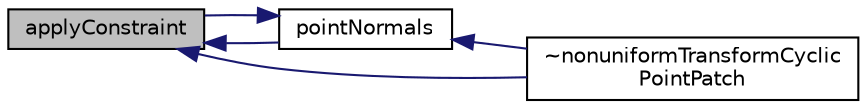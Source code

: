 digraph "applyConstraint"
{
  bgcolor="transparent";
  edge [fontname="Helvetica",fontsize="10",labelfontname="Helvetica",labelfontsize="10"];
  node [fontname="Helvetica",fontsize="10",shape=record];
  rankdir="LR";
  Node1 [label="applyConstraint",height=0.2,width=0.4,color="black", fillcolor="grey75", style="filled", fontcolor="black"];
  Node1 -> Node2 [dir="back",color="midnightblue",fontsize="10",style="solid",fontname="Helvetica"];
  Node2 [label="pointNormals",height=0.2,width=0.4,color="black",URL="$a01663.html#a544e5d9c4727d586bc9d3f3e0cc73ec2",tooltip="Return point unit normals. "];
  Node2 -> Node1 [dir="back",color="midnightblue",fontsize="10",style="solid",fontname="Helvetica"];
  Node2 -> Node3 [dir="back",color="midnightblue",fontsize="10",style="solid",fontname="Helvetica"];
  Node3 [label="~nonuniformTransformCyclic\lPointPatch",height=0.2,width=0.4,color="black",URL="$a01663.html#a584c7199be65f7122512ee7cd6979e97"];
  Node1 -> Node3 [dir="back",color="midnightblue",fontsize="10",style="solid",fontname="Helvetica"];
}
